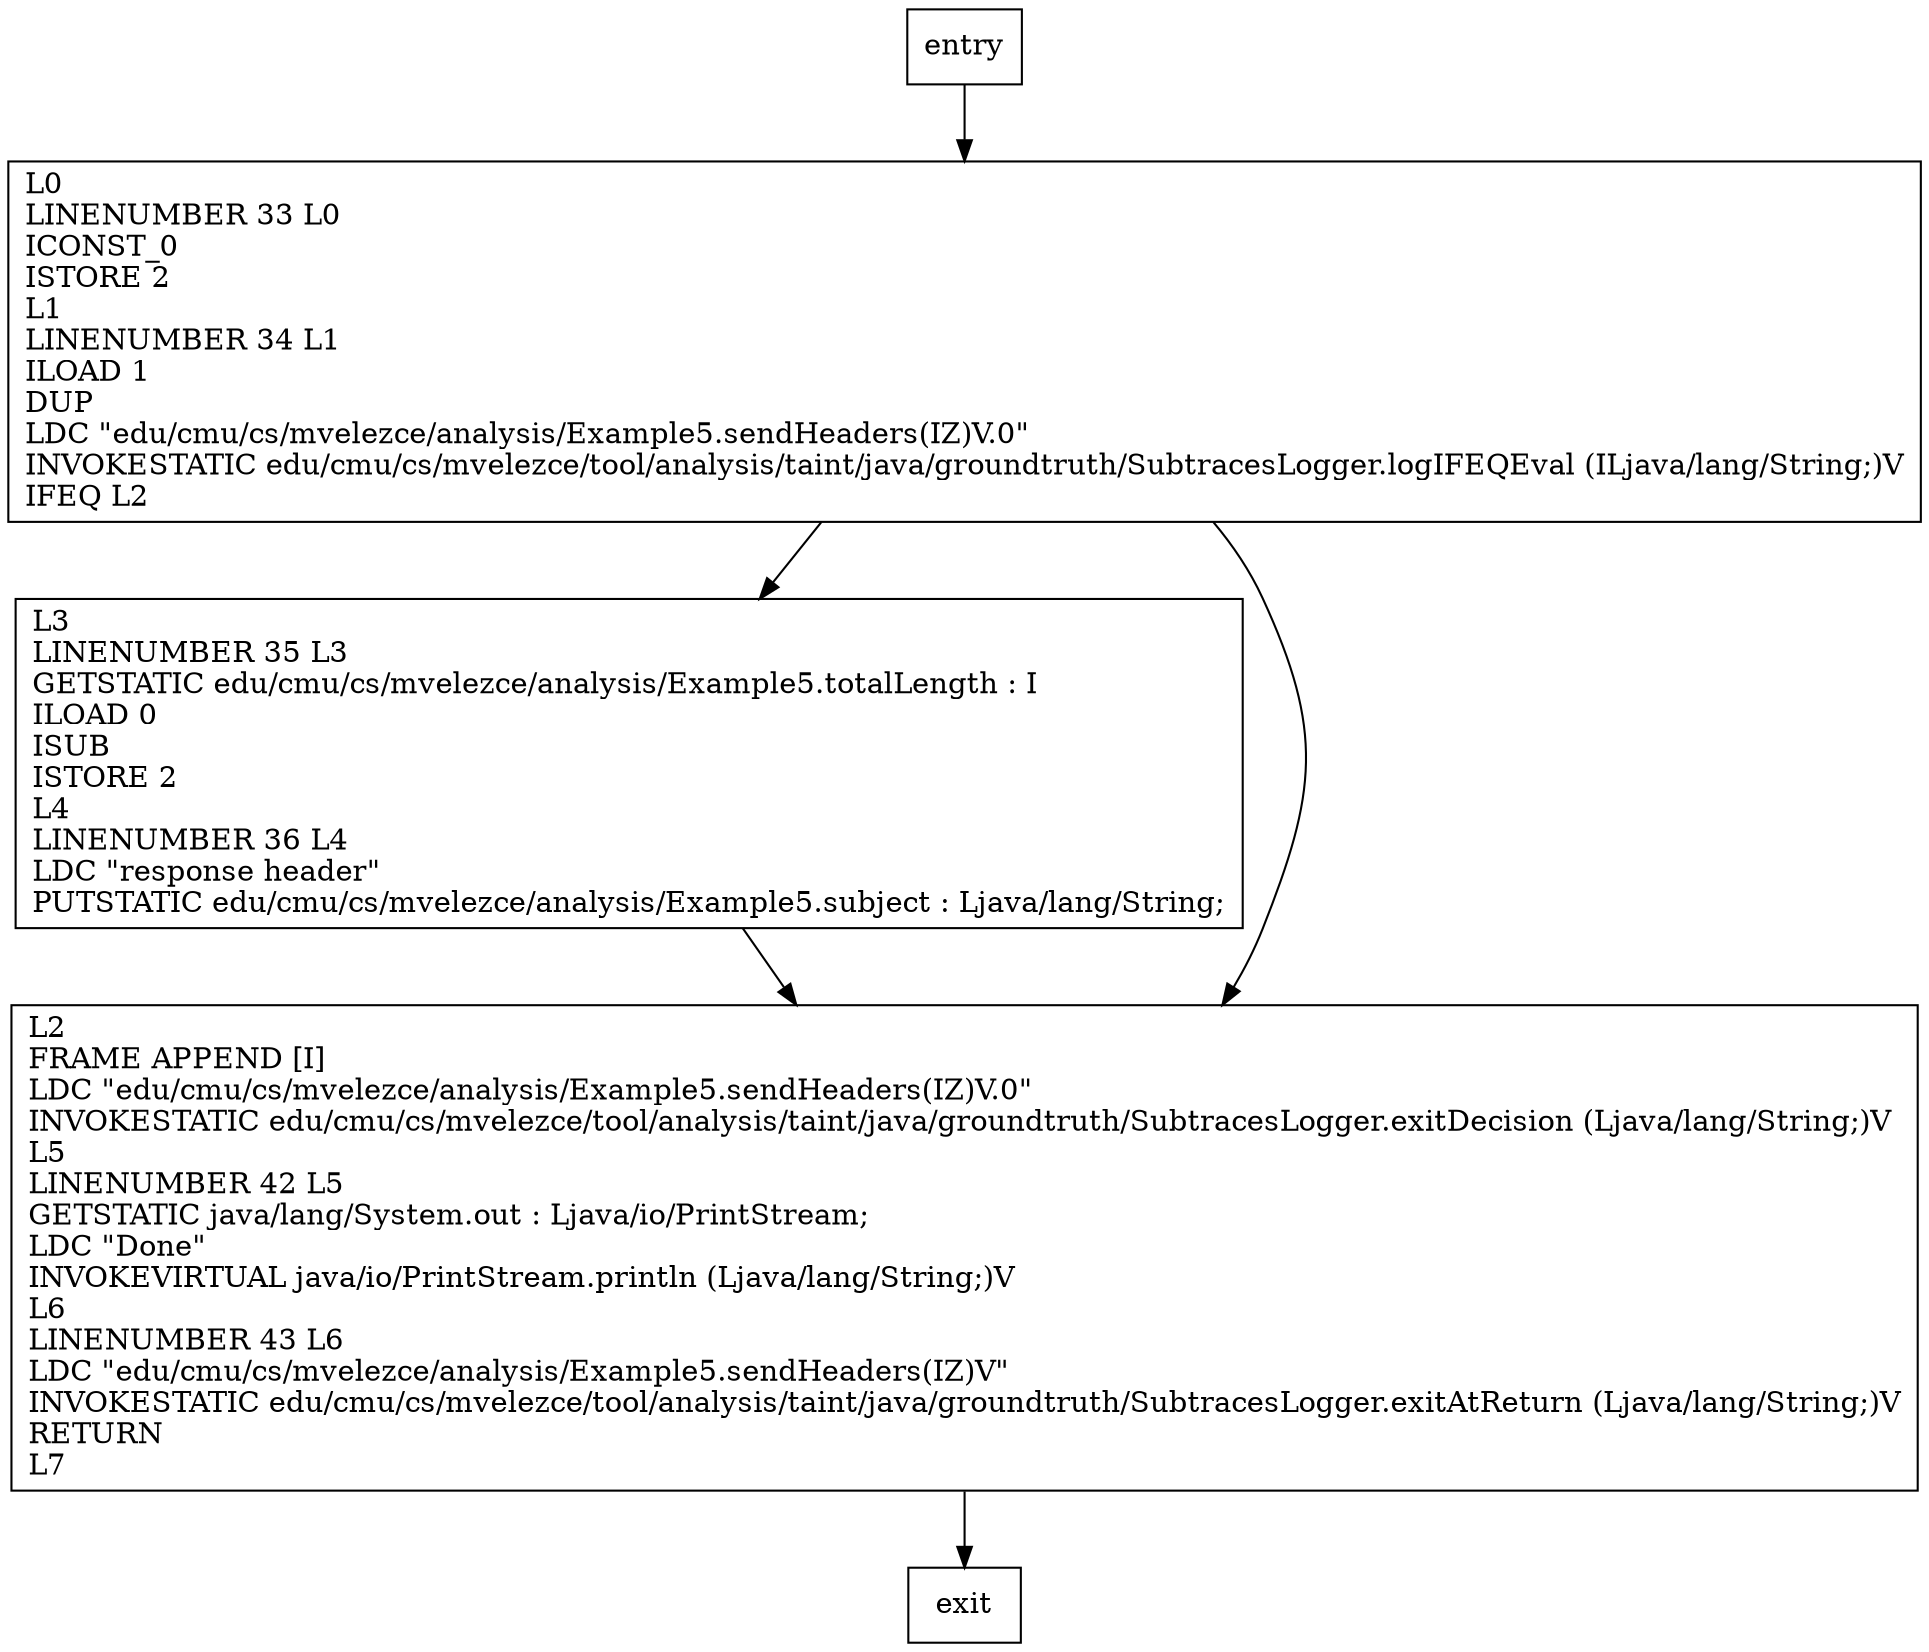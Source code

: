 digraph sendHeaders {
node [shape=record];
2134442136 [label="L3\lLINENUMBER 35 L3\lGETSTATIC edu/cmu/cs/mvelezce/analysis/Example5.totalLength : I\lILOAD 0\lISUB\lISTORE 2\lL4\lLINENUMBER 36 L4\lLDC \"response header\"\lPUTSTATIC edu/cmu/cs/mvelezce/analysis/Example5.subject : Ljava/lang/String;\l"];
815011394 [label="L2\lFRAME APPEND [I]\lLDC \"edu/cmu/cs/mvelezce/analysis/Example5.sendHeaders(IZ)V.0\"\lINVOKESTATIC edu/cmu/cs/mvelezce/tool/analysis/taint/java/groundtruth/SubtracesLogger.exitDecision (Ljava/lang/String;)V\lL5\lLINENUMBER 42 L5\lGETSTATIC java/lang/System.out : Ljava/io/PrintStream;\lLDC \"Done\"\lINVOKEVIRTUAL java/io/PrintStream.println (Ljava/lang/String;)V\lL6\lLINENUMBER 43 L6\lLDC \"edu/cmu/cs/mvelezce/analysis/Example5.sendHeaders(IZ)V\"\lINVOKESTATIC edu/cmu/cs/mvelezce/tool/analysis/taint/java/groundtruth/SubtracesLogger.exitAtReturn (Ljava/lang/String;)V\lRETURN\lL7\l"];
469284313 [label="L0\lLINENUMBER 33 L0\lICONST_0\lISTORE 2\lL1\lLINENUMBER 34 L1\lILOAD 1\lDUP\lLDC \"edu/cmu/cs/mvelezce/analysis/Example5.sendHeaders(IZ)V.0\"\lINVOKESTATIC edu/cmu/cs/mvelezce/tool/analysis/taint/java/groundtruth/SubtracesLogger.logIFEQEval (ILjava/lang/String;)V\lIFEQ L2\l"];
entry;
exit;
entry -> 469284313;
2134442136 -> 815011394;
815011394 -> exit;
469284313 -> 2134442136;
469284313 -> 815011394;
}
